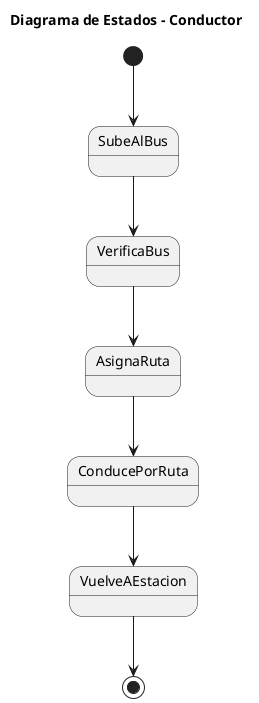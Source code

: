 @startuml
title Diagrama de Estados - Conductor
[*] --> SubeAlBus

SubeAlBus --> VerificaBus 

VerificaBus --> AsignaRuta 

AsignaRuta --> ConducePorRuta 

ConducePorRuta --> VuelveAEstacion 

VuelveAEstacion --> [*]

@enduml
